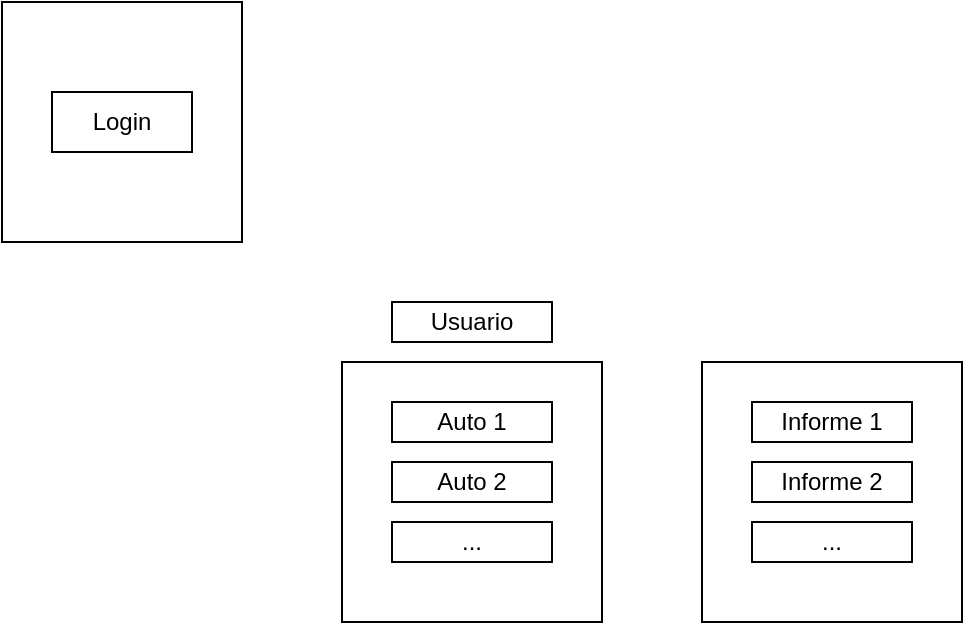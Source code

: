 <mxfile version="21.8.2" type="github">
  <diagram name="Página-1" id="UW1VlqwGxSZPQ3qC3E5H">
    <mxGraphModel dx="874" dy="484" grid="1" gridSize="10" guides="1" tooltips="1" connect="1" arrows="1" fold="1" page="1" pageScale="1" pageWidth="827" pageHeight="1169" math="0" shadow="0">
      <root>
        <mxCell id="0" />
        <mxCell id="1" parent="0" />
        <mxCell id="suR3gG4t6Wf_RWEi5Wpu-1" value="" style="whiteSpace=wrap;html=1;aspect=fixed;" vertex="1" parent="1">
          <mxGeometry x="30" y="140" width="120" height="120" as="geometry" />
        </mxCell>
        <mxCell id="suR3gG4t6Wf_RWEi5Wpu-4" value="" style="whiteSpace=wrap;html=1;aspect=fixed;" vertex="1" parent="1">
          <mxGeometry x="200" y="320" width="130" height="130" as="geometry" />
        </mxCell>
        <mxCell id="suR3gG4t6Wf_RWEi5Wpu-5" value="Usuario" style="rounded=0;whiteSpace=wrap;html=1;" vertex="1" parent="1">
          <mxGeometry x="225" y="290" width="80" height="20" as="geometry" />
        </mxCell>
        <mxCell id="suR3gG4t6Wf_RWEi5Wpu-6" value="Login" style="rounded=0;whiteSpace=wrap;html=1;" vertex="1" parent="1">
          <mxGeometry x="55" y="185" width="70" height="30" as="geometry" />
        </mxCell>
        <mxCell id="suR3gG4t6Wf_RWEi5Wpu-9" value="Auto 1" style="rounded=0;whiteSpace=wrap;html=1;" vertex="1" parent="1">
          <mxGeometry x="225" y="340" width="80" height="20" as="geometry" />
        </mxCell>
        <mxCell id="suR3gG4t6Wf_RWEi5Wpu-11" value="Auto 2" style="rounded=0;whiteSpace=wrap;html=1;" vertex="1" parent="1">
          <mxGeometry x="225" y="370" width="80" height="20" as="geometry" />
        </mxCell>
        <mxCell id="suR3gG4t6Wf_RWEi5Wpu-12" value="..." style="rounded=0;whiteSpace=wrap;html=1;" vertex="1" parent="1">
          <mxGeometry x="225" y="400" width="80" height="20" as="geometry" />
        </mxCell>
        <mxCell id="suR3gG4t6Wf_RWEi5Wpu-14" value="" style="whiteSpace=wrap;html=1;aspect=fixed;" vertex="1" parent="1">
          <mxGeometry x="380" y="320" width="130" height="130" as="geometry" />
        </mxCell>
        <mxCell id="suR3gG4t6Wf_RWEi5Wpu-15" value="Informe 1" style="rounded=0;whiteSpace=wrap;html=1;" vertex="1" parent="1">
          <mxGeometry x="405" y="340" width="80" height="20" as="geometry" />
        </mxCell>
        <mxCell id="suR3gG4t6Wf_RWEi5Wpu-16" value="Informe 2" style="rounded=0;whiteSpace=wrap;html=1;" vertex="1" parent="1">
          <mxGeometry x="405" y="370" width="80" height="20" as="geometry" />
        </mxCell>
        <mxCell id="suR3gG4t6Wf_RWEi5Wpu-17" value="..." style="rounded=0;whiteSpace=wrap;html=1;" vertex="1" parent="1">
          <mxGeometry x="405" y="400" width="80" height="20" as="geometry" />
        </mxCell>
      </root>
    </mxGraphModel>
  </diagram>
</mxfile>

